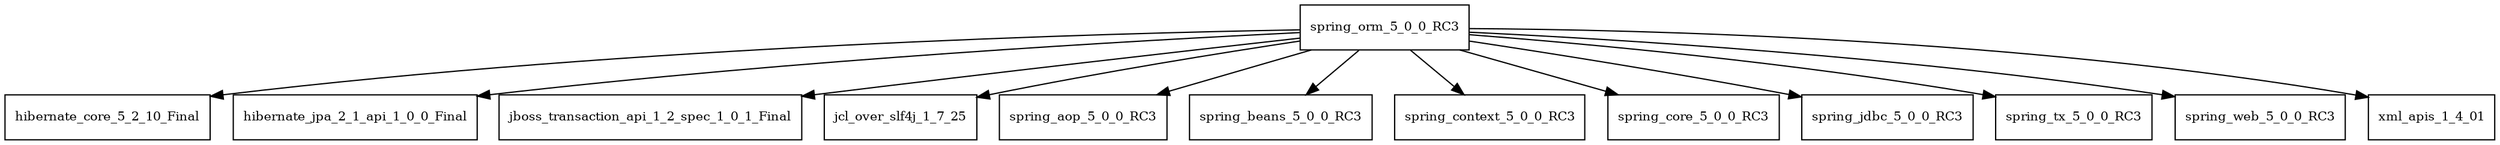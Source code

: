 digraph spring_orm_5_0_0_RC3_dependencies {
  node [shape = box, fontsize=10.0];
  spring_orm_5_0_0_RC3 -> hibernate_core_5_2_10_Final;
  spring_orm_5_0_0_RC3 -> hibernate_jpa_2_1_api_1_0_0_Final;
  spring_orm_5_0_0_RC3 -> jboss_transaction_api_1_2_spec_1_0_1_Final;
  spring_orm_5_0_0_RC3 -> jcl_over_slf4j_1_7_25;
  spring_orm_5_0_0_RC3 -> spring_aop_5_0_0_RC3;
  spring_orm_5_0_0_RC3 -> spring_beans_5_0_0_RC3;
  spring_orm_5_0_0_RC3 -> spring_context_5_0_0_RC3;
  spring_orm_5_0_0_RC3 -> spring_core_5_0_0_RC3;
  spring_orm_5_0_0_RC3 -> spring_jdbc_5_0_0_RC3;
  spring_orm_5_0_0_RC3 -> spring_tx_5_0_0_RC3;
  spring_orm_5_0_0_RC3 -> spring_web_5_0_0_RC3;
  spring_orm_5_0_0_RC3 -> xml_apis_1_4_01;
}
